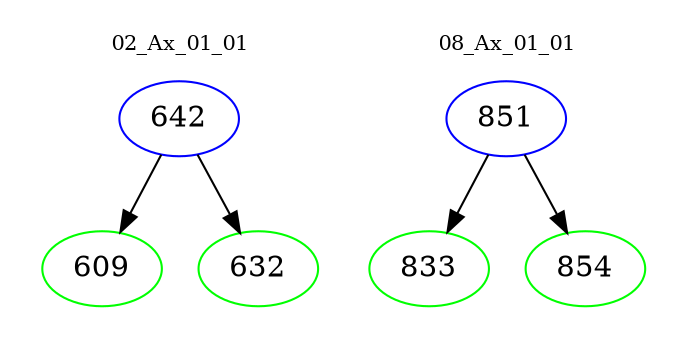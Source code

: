 digraph{
subgraph cluster_0 {
color = white
label = "02_Ax_01_01";
fontsize=10;
T0_642 [label="642", color="blue"]
T0_642 -> T0_609 [color="black"]
T0_609 [label="609", color="green"]
T0_642 -> T0_632 [color="black"]
T0_632 [label="632", color="green"]
}
subgraph cluster_1 {
color = white
label = "08_Ax_01_01";
fontsize=10;
T1_851 [label="851", color="blue"]
T1_851 -> T1_833 [color="black"]
T1_833 [label="833", color="green"]
T1_851 -> T1_854 [color="black"]
T1_854 [label="854", color="green"]
}
}
